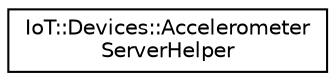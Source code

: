 digraph "Graphical Class Hierarchy"
{
 // LATEX_PDF_SIZE
  edge [fontname="Helvetica",fontsize="10",labelfontname="Helvetica",labelfontsize="10"];
  node [fontname="Helvetica",fontsize="10",shape=record];
  rankdir="LR";
  Node0 [label="IoT::Devices::Accelerometer\lServerHelper",height=0.2,width=0.4,color="black", fillcolor="white", style="filled",URL="$classIoT_1_1Devices_1_1AccelerometerServerHelper.html",tooltip="The interface for three-axis Accelerometers."];
}
